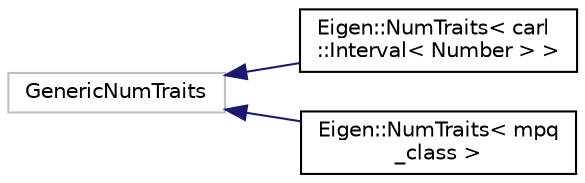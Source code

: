 digraph "Graphical Class Hierarchy"
{
  edge [fontname="Helvetica",fontsize="10",labelfontname="Helvetica",labelfontsize="10"];
  node [fontname="Helvetica",fontsize="10",shape=record];
  rankdir="LR";
  Node105 [label="GenericNumTraits",height=0.2,width=0.4,color="grey75", fillcolor="white", style="filled"];
  Node105 -> Node0 [dir="back",color="midnightblue",fontsize="10",style="solid",fontname="Helvetica"];
  Node0 [label="Eigen::NumTraits\< carl\l::Interval\< Number \> \>",height=0.2,width=0.4,color="black", fillcolor="white", style="filled",URL="$structEigen_1_1NumTraits_3_01carl_1_1Interval_3_01Number_01_4_01_4.html"];
  Node105 -> Node107 [dir="back",color="midnightblue",fontsize="10",style="solid",fontname="Helvetica"];
  Node107 [label="Eigen::NumTraits\< mpq\l_class \>",height=0.2,width=0.4,color="black", fillcolor="white", style="filled",URL="$structEigen_1_1NumTraits_3_01mpq__class_01_4.html"];
}
